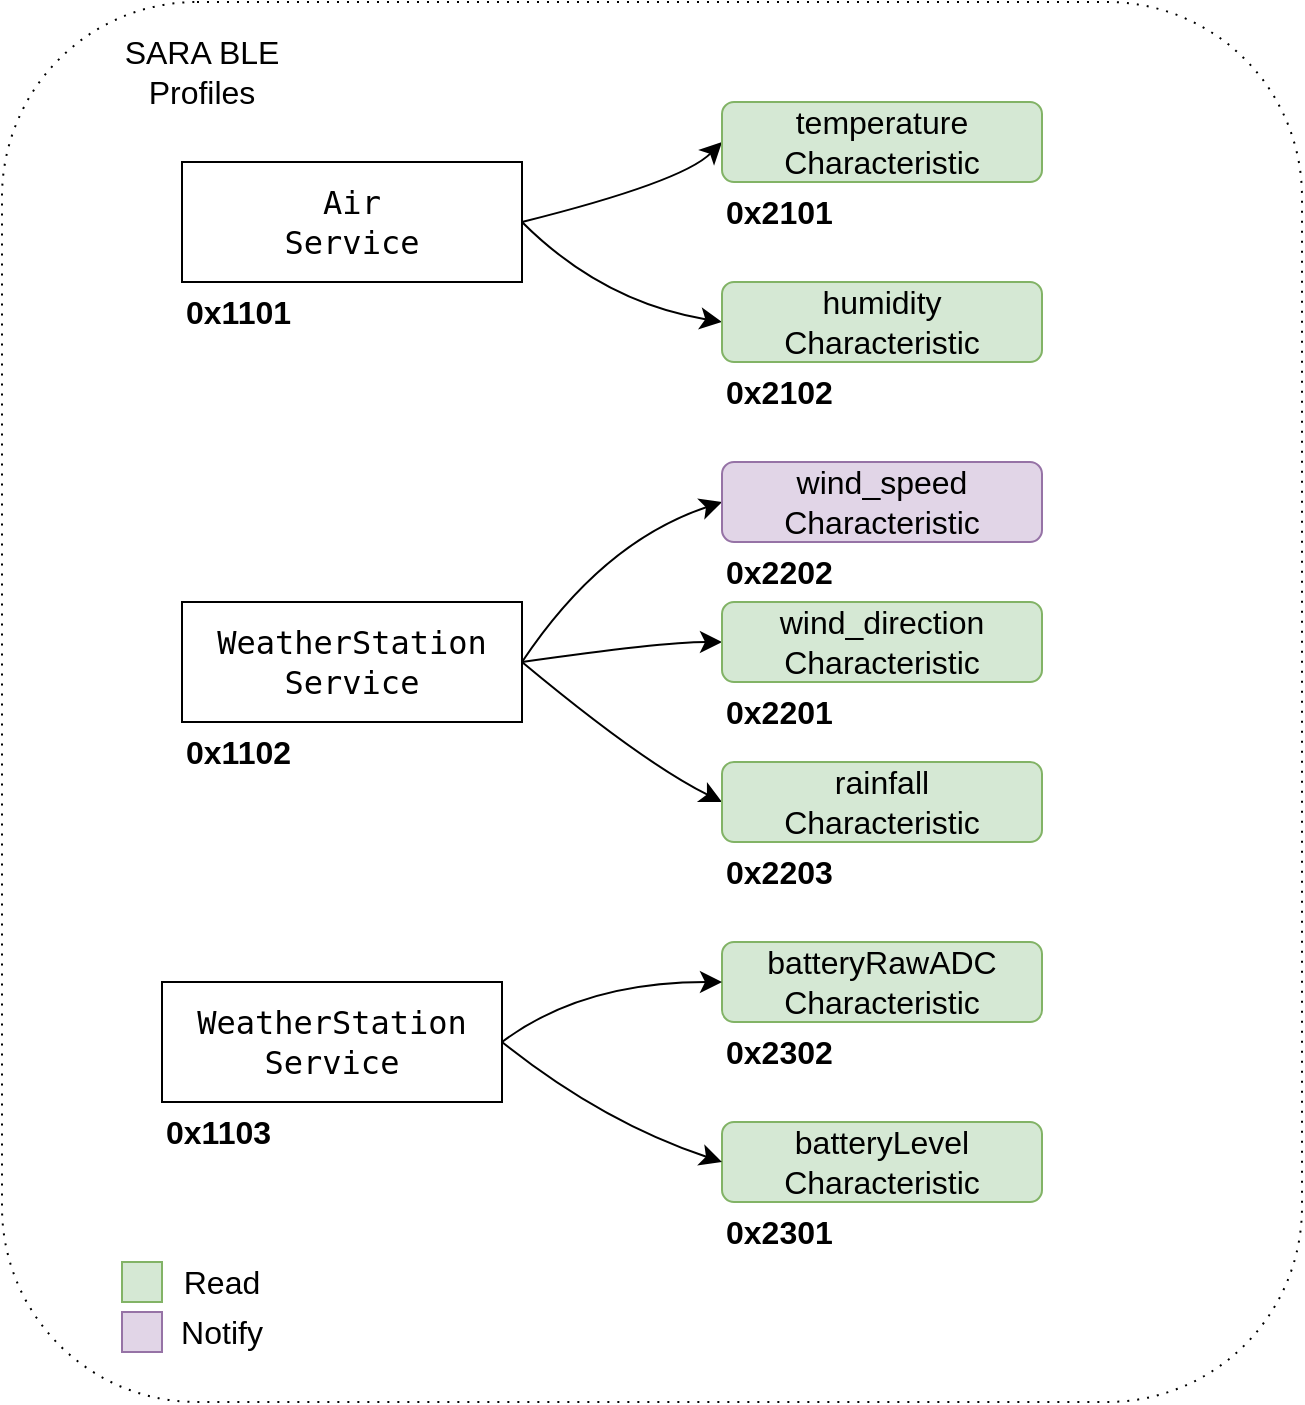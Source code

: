 <mxfile version="21.4.0" type="device">
  <diagram name="Page-1" id="5wpW_zQLWzGnFDzeWxCT">
    <mxGraphModel dx="635" dy="1171" grid="1" gridSize="10" guides="1" tooltips="1" connect="1" arrows="1" fold="1" page="0" pageScale="1" pageWidth="1200" pageHeight="1920" math="0" shadow="0">
      <root>
        <mxCell id="0" />
        <mxCell id="1" parent="0" />
        <mxCell id="3Fx_Z7joVPhrfl3dFW5y-13" value="" style="rounded=1;whiteSpace=wrap;html=1;fontSize=16;dashed=1;dashPattern=1 4;" parent="1" vertex="1">
          <mxGeometry x="20" y="-290" width="650" height="700" as="geometry" />
        </mxCell>
        <mxCell id="3Fx_Z7joVPhrfl3dFW5y-8" style="edgeStyle=none;curved=1;rounded=0;orthogonalLoop=1;jettySize=auto;html=1;exitX=1;exitY=0.5;exitDx=0;exitDy=0;entryX=0;entryY=0.5;entryDx=0;entryDy=0;fontSize=12;startSize=8;endSize=8;" parent="1" source="3Fx_Z7joVPhrfl3dFW5y-1" target="3Fx_Z7joVPhrfl3dFW5y-3" edge="1">
          <mxGeometry relative="1" as="geometry">
            <Array as="points">
              <mxPoint x="360" y="-200" />
            </Array>
          </mxGeometry>
        </mxCell>
        <mxCell id="3Fx_Z7joVPhrfl3dFW5y-9" style="edgeStyle=none;curved=1;rounded=0;orthogonalLoop=1;jettySize=auto;html=1;exitX=1;exitY=0.5;exitDx=0;exitDy=0;entryX=0;entryY=0.5;entryDx=0;entryDy=0;fontSize=12;startSize=8;endSize=8;" parent="1" source="3Fx_Z7joVPhrfl3dFW5y-1" target="3Fx_Z7joVPhrfl3dFW5y-4" edge="1">
          <mxGeometry relative="1" as="geometry">
            <Array as="points">
              <mxPoint x="320" y="-140" />
            </Array>
          </mxGeometry>
        </mxCell>
        <mxCell id="3Fx_Z7joVPhrfl3dFW5y-1" value="&lt;pre data-ved=&quot;2ahUKEwiS_J-JmLyEAxVj0QIHHWy-ADkQ3ewLegQIBhAT&quot; style=&quot;&quot; id=&quot;tw-target-text&quot; data-placeholder=&quot;Übersetzung&quot; class=&quot;tw-data-text tw-text-large tw-ta&quot;&gt;Air&lt;br&gt;Service&lt;/pre&gt;" style="rounded=0;whiteSpace=wrap;html=1;fontSize=16;align=center;" parent="1" vertex="1">
          <mxGeometry x="110" y="-210" width="170" height="60" as="geometry" />
        </mxCell>
        <mxCell id="3Fx_Z7joVPhrfl3dFW5y-10" style="edgeStyle=none;curved=1;rounded=0;orthogonalLoop=1;jettySize=auto;html=1;exitX=1;exitY=0.5;exitDx=0;exitDy=0;entryX=0;entryY=0.5;entryDx=0;entryDy=0;fontSize=12;startSize=8;endSize=8;" parent="1" source="3Fx_Z7joVPhrfl3dFW5y-2" target="3Fx_Z7joVPhrfl3dFW5y-5" edge="1">
          <mxGeometry relative="1" as="geometry">
            <Array as="points">
              <mxPoint x="320" y="-20" />
            </Array>
          </mxGeometry>
        </mxCell>
        <mxCell id="3Fx_Z7joVPhrfl3dFW5y-11" style="edgeStyle=none;curved=1;rounded=0;orthogonalLoop=1;jettySize=auto;html=1;exitX=1;exitY=0.5;exitDx=0;exitDy=0;entryX=0;entryY=0.5;entryDx=0;entryDy=0;fontSize=12;startSize=8;endSize=8;" parent="1" source="3Fx_Z7joVPhrfl3dFW5y-2" target="3Fx_Z7joVPhrfl3dFW5y-6" edge="1">
          <mxGeometry relative="1" as="geometry">
            <Array as="points">
              <mxPoint x="350" y="30" />
            </Array>
          </mxGeometry>
        </mxCell>
        <mxCell id="3Fx_Z7joVPhrfl3dFW5y-12" style="edgeStyle=none;curved=1;rounded=0;orthogonalLoop=1;jettySize=auto;html=1;exitX=1;exitY=0.5;exitDx=0;exitDy=0;entryX=0;entryY=0.5;entryDx=0;entryDy=0;fontSize=12;startSize=8;endSize=8;" parent="1" source="3Fx_Z7joVPhrfl3dFW5y-2" target="3Fx_Z7joVPhrfl3dFW5y-7" edge="1">
          <mxGeometry relative="1" as="geometry">
            <Array as="points">
              <mxPoint x="340" y="90" />
            </Array>
          </mxGeometry>
        </mxCell>
        <mxCell id="3Fx_Z7joVPhrfl3dFW5y-2" value="&lt;pre data-ved=&quot;2ahUKEwiS_J-JmLyEAxVj0QIHHWy-ADkQ3ewLegQIBhAT&quot; style=&quot;&quot; id=&quot;tw-target-text&quot; data-placeholder=&quot;Übersetzung&quot; class=&quot;tw-data-text tw-text-large tw-ta&quot;&gt;WeatherStation&lt;br&gt;Service&lt;/pre&gt;" style="rounded=0;whiteSpace=wrap;html=1;fontSize=16;align=center;" parent="1" vertex="1">
          <mxGeometry x="110" y="10" width="170" height="60" as="geometry" />
        </mxCell>
        <mxCell id="3Fx_Z7joVPhrfl3dFW5y-3" value="temperature&lt;br&gt;Characteristic" style="rounded=1;whiteSpace=wrap;html=1;fontSize=16;fillColor=#d5e8d4;strokeColor=#82b366;" parent="1" vertex="1">
          <mxGeometry x="380" y="-240" width="160" height="40" as="geometry" />
        </mxCell>
        <mxCell id="3Fx_Z7joVPhrfl3dFW5y-4" value="humidity&lt;br&gt;Characteristic" style="rounded=1;whiteSpace=wrap;html=1;fontSize=16;fillColor=#d5e8d4;strokeColor=#82b366;" parent="1" vertex="1">
          <mxGeometry x="380" y="-150" width="160" height="40" as="geometry" />
        </mxCell>
        <mxCell id="3Fx_Z7joVPhrfl3dFW5y-5" value="wind_speed&lt;br&gt;Characteristic" style="rounded=1;whiteSpace=wrap;html=1;fontSize=16;fillColor=#e1d5e7;strokeColor=#9673a6;" parent="1" vertex="1">
          <mxGeometry x="380" y="-60" width="160" height="40" as="geometry" />
        </mxCell>
        <mxCell id="3Fx_Z7joVPhrfl3dFW5y-6" value="wind_direction&lt;br&gt;Characteristic" style="rounded=1;whiteSpace=wrap;html=1;fontSize=16;fillColor=#d5e8d4;strokeColor=#82b366;" parent="1" vertex="1">
          <mxGeometry x="380" y="10" width="160" height="40" as="geometry" />
        </mxCell>
        <mxCell id="3Fx_Z7joVPhrfl3dFW5y-7" value="rainfall&lt;br&gt;Characteristic" style="rounded=1;whiteSpace=wrap;html=1;fontSize=16;fillColor=#d5e8d4;strokeColor=#82b366;" parent="1" vertex="1">
          <mxGeometry x="380" y="90" width="160" height="40" as="geometry" />
        </mxCell>
        <mxCell id="3Fx_Z7joVPhrfl3dFW5y-14" value="SARA BLE Profiles" style="text;html=1;strokeColor=none;fillColor=none;align=center;verticalAlign=middle;whiteSpace=wrap;rounded=0;fontSize=16;" parent="1" vertex="1">
          <mxGeometry x="70" y="-270" width="100" height="30" as="geometry" />
        </mxCell>
        <mxCell id="3Fx_Z7joVPhrfl3dFW5y-15" value="" style="rounded=0;whiteSpace=wrap;html=1;fontSize=16;fillColor=#e1d5e7;strokeColor=#9673a6;" parent="1" vertex="1">
          <mxGeometry x="80" y="365" width="20" height="20" as="geometry" />
        </mxCell>
        <mxCell id="3Fx_Z7joVPhrfl3dFW5y-16" value="" style="rounded=0;whiteSpace=wrap;html=1;fontSize=16;fillColor=#d5e8d4;strokeColor=#82b366;" parent="1" vertex="1">
          <mxGeometry x="80" y="340" width="20" height="20" as="geometry" />
        </mxCell>
        <mxCell id="3Fx_Z7joVPhrfl3dFW5y-17" value="Notify" style="text;html=1;strokeColor=none;fillColor=none;align=center;verticalAlign=middle;whiteSpace=wrap;rounded=0;fontSize=16;" parent="1" vertex="1">
          <mxGeometry x="100" y="360" width="60" height="30" as="geometry" />
        </mxCell>
        <mxCell id="3Fx_Z7joVPhrfl3dFW5y-18" value="Read" style="text;html=1;strokeColor=none;fillColor=none;align=center;verticalAlign=middle;whiteSpace=wrap;rounded=0;fontSize=16;" parent="1" vertex="1">
          <mxGeometry x="100" y="335" width="60" height="30" as="geometry" />
        </mxCell>
        <mxCell id="jMvuS5QVNhFPYdE-QJXF-8" value="0x1102" style="text;html=1;strokeColor=none;fillColor=none;align=left;verticalAlign=middle;whiteSpace=wrap;rounded=0;fontSize=16;fontStyle=1" vertex="1" parent="1">
          <mxGeometry x="110" y="70" width="60" height="30" as="geometry" />
        </mxCell>
        <mxCell id="jMvuS5QVNhFPYdE-QJXF-9" value="0x1101" style="text;html=1;strokeColor=none;fillColor=none;align=left;verticalAlign=middle;whiteSpace=wrap;rounded=0;fontSize=16;fontStyle=1" vertex="1" parent="1">
          <mxGeometry x="110" y="-150" width="60" height="30" as="geometry" />
        </mxCell>
        <mxCell id="jMvuS5QVNhFPYdE-QJXF-15" value="0x2203" style="text;html=1;strokeColor=none;fillColor=none;align=left;verticalAlign=middle;whiteSpace=wrap;rounded=0;fontSize=16;fontStyle=1" vertex="1" parent="1">
          <mxGeometry x="380" y="130" width="60" height="30" as="geometry" />
        </mxCell>
        <mxCell id="jMvuS5QVNhFPYdE-QJXF-16" value="0x2201" style="text;html=1;strokeColor=none;fillColor=none;align=left;verticalAlign=middle;whiteSpace=wrap;rounded=0;fontSize=16;fontStyle=1" vertex="1" parent="1">
          <mxGeometry x="380" y="50" width="60" height="30" as="geometry" />
        </mxCell>
        <mxCell id="jMvuS5QVNhFPYdE-QJXF-17" value="0x2202" style="text;html=1;strokeColor=none;fillColor=none;align=left;verticalAlign=middle;whiteSpace=wrap;rounded=0;fontSize=16;fontStyle=1" vertex="1" parent="1">
          <mxGeometry x="380" y="-20" width="60" height="30" as="geometry" />
        </mxCell>
        <mxCell id="jMvuS5QVNhFPYdE-QJXF-18" value="0x2102" style="text;html=1;strokeColor=none;fillColor=none;align=left;verticalAlign=middle;whiteSpace=wrap;rounded=0;fontSize=16;fontStyle=1" vertex="1" parent="1">
          <mxGeometry x="380" y="-110" width="60" height="30" as="geometry" />
        </mxCell>
        <mxCell id="jMvuS5QVNhFPYdE-QJXF-19" value="0x2101" style="text;html=1;strokeColor=none;fillColor=none;align=left;verticalAlign=middle;whiteSpace=wrap;rounded=0;fontSize=16;fontStyle=1" vertex="1" parent="1">
          <mxGeometry x="380" y="-200" width="60" height="30" as="geometry" />
        </mxCell>
        <mxCell id="jMvuS5QVNhFPYdE-QJXF-11" value="0x2301" style="text;html=1;strokeColor=none;fillColor=none;align=left;verticalAlign=middle;whiteSpace=wrap;rounded=0;fontSize=16;fontStyle=1" vertex="1" parent="1">
          <mxGeometry x="380" y="310" width="60" height="30" as="geometry" />
        </mxCell>
        <mxCell id="jMvuS5QVNhFPYdE-QJXF-12" value="0x2302" style="text;html=1;strokeColor=none;fillColor=none;align=left;verticalAlign=middle;whiteSpace=wrap;rounded=0;fontSize=16;fontStyle=1" vertex="1" parent="1">
          <mxGeometry x="380" y="220" width="60" height="30" as="geometry" />
        </mxCell>
        <mxCell id="jMvuS5QVNhFPYdE-QJXF-13" value="" style="group" vertex="1" connectable="0" parent="1">
          <mxGeometry x="100" y="180" width="440" height="130" as="geometry" />
        </mxCell>
        <mxCell id="jMvuS5QVNhFPYdE-QJXF-3" value="&lt;pre data-ved=&quot;2ahUKEwiS_J-JmLyEAxVj0QIHHWy-ADkQ3ewLegQIBhAT&quot; style=&quot;&quot; id=&quot;tw-target-text&quot; data-placeholder=&quot;Übersetzung&quot; class=&quot;tw-data-text tw-text-large tw-ta&quot;&gt;WeatherStation&lt;br&gt;Service&lt;/pre&gt;" style="rounded=0;whiteSpace=wrap;html=1;fontSize=16;align=center;" vertex="1" parent="jMvuS5QVNhFPYdE-QJXF-13">
          <mxGeometry y="20" width="170" height="60" as="geometry" />
        </mxCell>
        <mxCell id="jMvuS5QVNhFPYdE-QJXF-4" value="batteryRawADC&lt;br&gt;Characteristic" style="rounded=1;whiteSpace=wrap;html=1;fontSize=16;fillColor=#d5e8d4;strokeColor=#82b366;" vertex="1" parent="jMvuS5QVNhFPYdE-QJXF-13">
          <mxGeometry x="280" width="160" height="40" as="geometry" />
        </mxCell>
        <mxCell id="jMvuS5QVNhFPYdE-QJXF-5" style="edgeStyle=none;curved=1;rounded=0;orthogonalLoop=1;jettySize=auto;html=1;exitX=1;exitY=0.5;exitDx=0;exitDy=0;entryX=0;entryY=0.5;entryDx=0;entryDy=0;fontSize=12;startSize=8;endSize=8;" edge="1" parent="jMvuS5QVNhFPYdE-QJXF-13" source="jMvuS5QVNhFPYdE-QJXF-3" target="jMvuS5QVNhFPYdE-QJXF-4">
          <mxGeometry relative="1" as="geometry">
            <Array as="points">
              <mxPoint x="210" y="20" />
            </Array>
          </mxGeometry>
        </mxCell>
        <mxCell id="jMvuS5QVNhFPYdE-QJXF-6" value="batteryLevel&lt;br&gt;Characteristic" style="rounded=1;whiteSpace=wrap;html=1;fontSize=16;fillColor=#d5e8d4;strokeColor=#82b366;" vertex="1" parent="jMvuS5QVNhFPYdE-QJXF-13">
          <mxGeometry x="280" y="90" width="160" height="40" as="geometry" />
        </mxCell>
        <mxCell id="jMvuS5QVNhFPYdE-QJXF-7" style="edgeStyle=none;curved=1;rounded=0;orthogonalLoop=1;jettySize=auto;html=1;exitX=1;exitY=0.5;exitDx=0;exitDy=0;entryX=0;entryY=0.5;entryDx=0;entryDy=0;fontSize=12;startSize=8;endSize=8;" edge="1" parent="jMvuS5QVNhFPYdE-QJXF-13" source="jMvuS5QVNhFPYdE-QJXF-3" target="jMvuS5QVNhFPYdE-QJXF-6">
          <mxGeometry relative="1" as="geometry">
            <Array as="points">
              <mxPoint x="220" y="90" />
            </Array>
          </mxGeometry>
        </mxCell>
        <mxCell id="jMvuS5QVNhFPYdE-QJXF-10" value="0x1103" style="text;html=1;strokeColor=none;fillColor=none;align=left;verticalAlign=middle;whiteSpace=wrap;rounded=0;fontSize=16;fontStyle=1" vertex="1" parent="jMvuS5QVNhFPYdE-QJXF-13">
          <mxGeometry y="80" width="60" height="30" as="geometry" />
        </mxCell>
      </root>
    </mxGraphModel>
  </diagram>
</mxfile>

